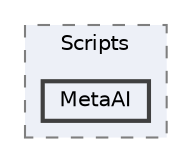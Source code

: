 digraph "001_Common/Scripts/MetaAI"
{
 // LATEX_PDF_SIZE
  bgcolor="transparent";
  edge [fontname=Helvetica,fontsize=10,labelfontname=Helvetica,labelfontsize=10];
  node [fontname=Helvetica,fontsize=10,shape=box,height=0.2,width=0.4];
  compound=true
  subgraph clusterdir_32092f515e3299d611f4d88bb32c8845 {
    graph [ bgcolor="#edf0f7", pencolor="grey50", label="Scripts", fontname=Helvetica,fontsize=10 style="filled,dashed", URL="dir_32092f515e3299d611f4d88bb32c8845.html",tooltip=""]
  dir_4d61826bf7fa41715dfa4d4564bc93da [label="MetaAI", fillcolor="#edf0f7", color="grey25", style="filled,bold", URL="dir_4d61826bf7fa41715dfa4d4564bc93da.html",tooltip=""];
  }
}
